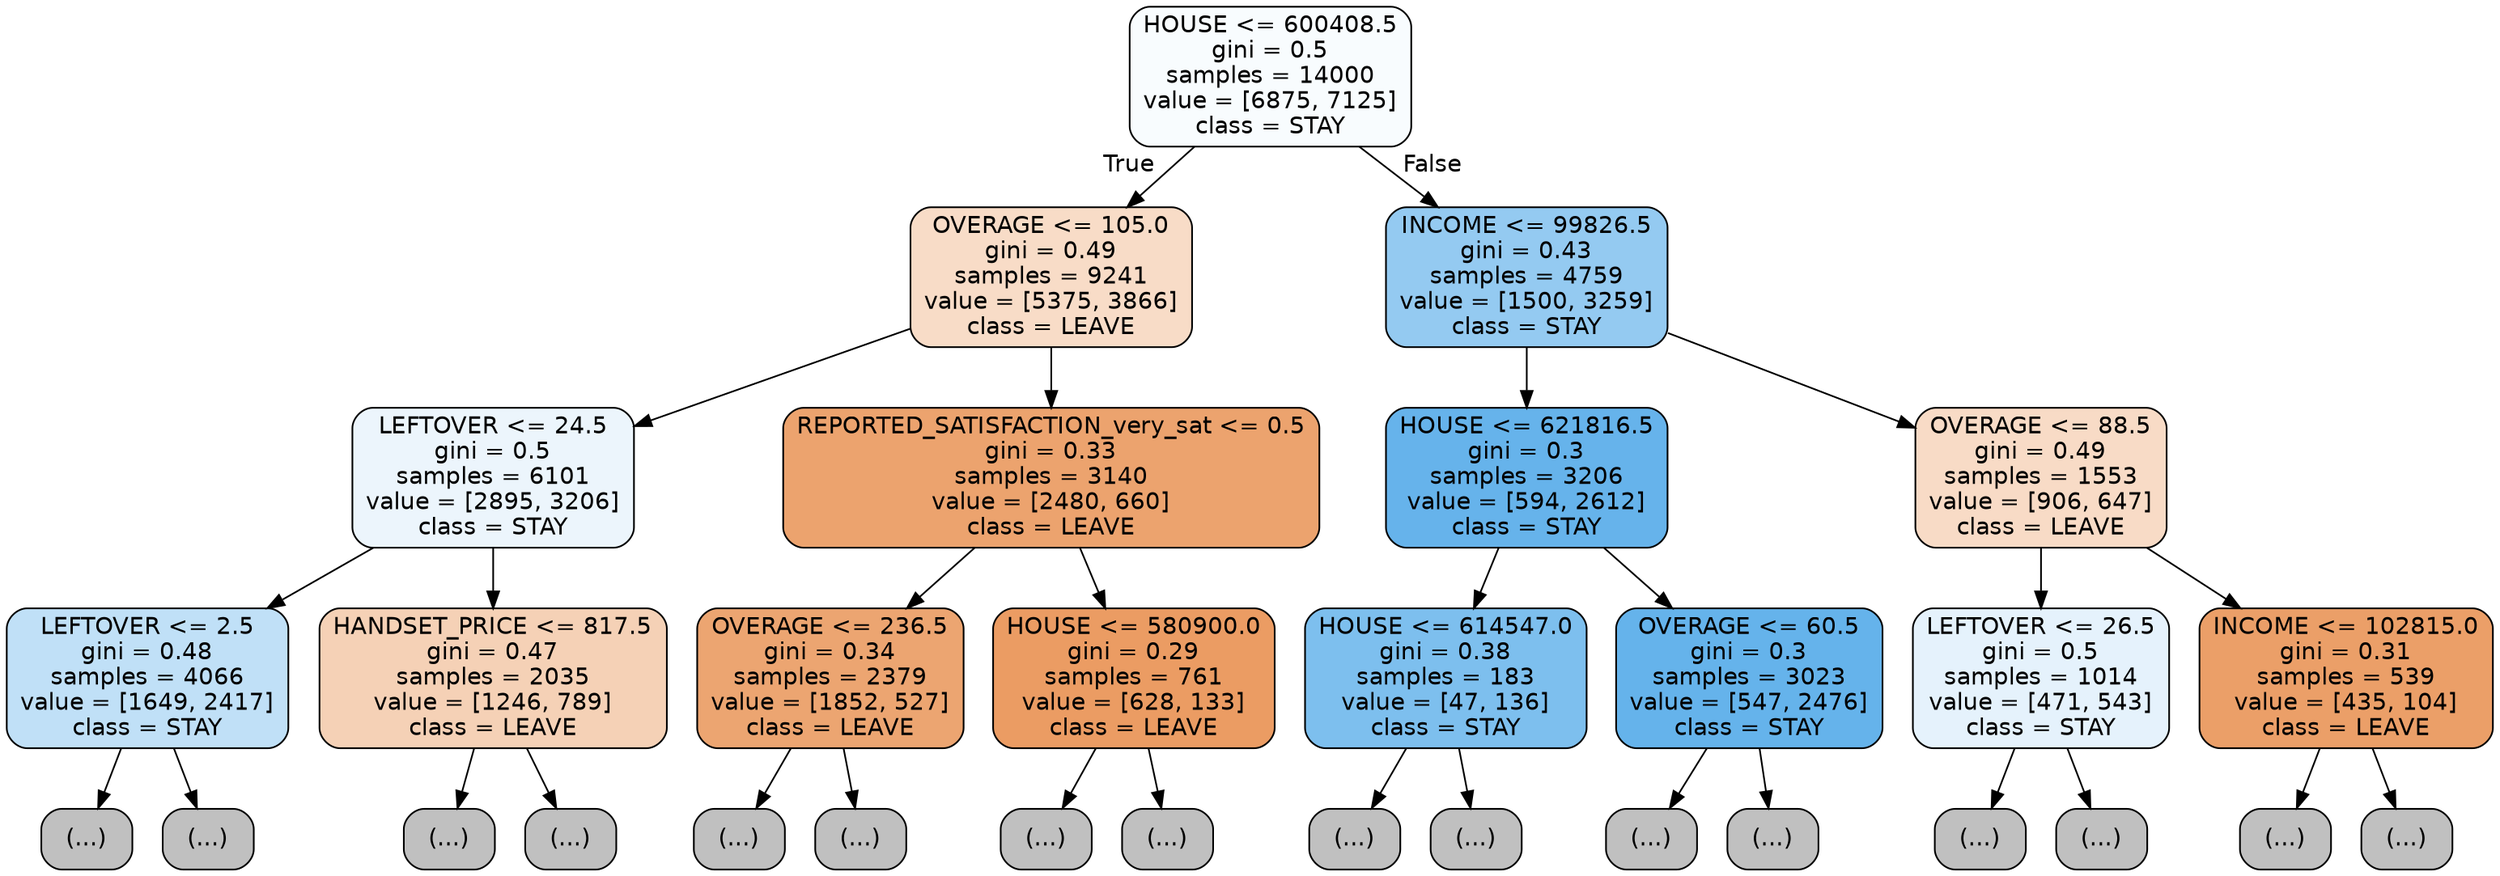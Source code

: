 digraph Tree {
node [shape=box, style="filled, rounded", color="black", fontname="helvetica"] ;
edge [fontname="helvetica"] ;
0 [label="HOUSE <= 600408.5\ngini = 0.5\nsamples = 14000\nvalue = [6875, 7125]\nclass = STAY", fillcolor="#f8fcfe"] ;
1 [label="OVERAGE <= 105.0\ngini = 0.49\nsamples = 9241\nvalue = [5375, 3866]\nclass = LEAVE", fillcolor="#f8dcc7"] ;
0 -> 1 [labeldistance=2.5, labelangle=45, headlabel="True"] ;
2 [label="LEFTOVER <= 24.5\ngini = 0.5\nsamples = 6101\nvalue = [2895, 3206]\nclass = STAY", fillcolor="#ecf5fc"] ;
1 -> 2 ;
3 [label="LEFTOVER <= 2.5\ngini = 0.48\nsamples = 4066\nvalue = [1649, 2417]\nclass = STAY", fillcolor="#c0e0f7"] ;
2 -> 3 ;
4 [label="(...)", fillcolor="#C0C0C0"] ;
3 -> 4 ;
1075 [label="(...)", fillcolor="#C0C0C0"] ;
3 -> 1075 ;
1844 [label="HANDSET_PRICE <= 817.5\ngini = 0.47\nsamples = 2035\nvalue = [1246, 789]\nclass = LEAVE", fillcolor="#f5d1b6"] ;
2 -> 1844 ;
1845 [label="(...)", fillcolor="#C0C0C0"] ;
1844 -> 1845 ;
2850 [label="(...)", fillcolor="#C0C0C0"] ;
1844 -> 2850 ;
2905 [label="REPORTED_SATISFACTION_very_sat <= 0.5\ngini = 0.33\nsamples = 3140\nvalue = [2480, 660]\nclass = LEAVE", fillcolor="#eca36e"] ;
1 -> 2905 ;
2906 [label="OVERAGE <= 236.5\ngini = 0.34\nsamples = 2379\nvalue = [1852, 527]\nclass = LEAVE", fillcolor="#eca571"] ;
2905 -> 2906 ;
2907 [label="(...)", fillcolor="#C0C0C0"] ;
2906 -> 2907 ;
3722 [label="(...)", fillcolor="#C0C0C0"] ;
2906 -> 3722 ;
3841 [label="HOUSE <= 580900.0\ngini = 0.29\nsamples = 761\nvalue = [628, 133]\nclass = LEAVE", fillcolor="#eb9c63"] ;
2905 -> 3841 ;
3842 [label="(...)", fillcolor="#C0C0C0"] ;
3841 -> 3842 ;
4103 [label="(...)", fillcolor="#C0C0C0"] ;
3841 -> 4103 ;
4110 [label="INCOME <= 99826.5\ngini = 0.43\nsamples = 4759\nvalue = [1500, 3259]\nclass = STAY", fillcolor="#94caf1"] ;
0 -> 4110 [labeldistance=2.5, labelangle=-45, headlabel="False"] ;
4111 [label="HOUSE <= 621816.5\ngini = 0.3\nsamples = 3206\nvalue = [594, 2612]\nclass = STAY", fillcolor="#66b3eb"] ;
4110 -> 4111 ;
4112 [label="HOUSE <= 614547.0\ngini = 0.38\nsamples = 183\nvalue = [47, 136]\nclass = STAY", fillcolor="#7dbfee"] ;
4111 -> 4112 ;
4113 [label="(...)", fillcolor="#C0C0C0"] ;
4112 -> 4113 ;
4156 [label="(...)", fillcolor="#C0C0C0"] ;
4112 -> 4156 ;
4189 [label="OVERAGE <= 60.5\ngini = 0.3\nsamples = 3023\nvalue = [547, 2476]\nclass = STAY", fillcolor="#65b3eb"] ;
4111 -> 4189 ;
4190 [label="(...)", fillcolor="#C0C0C0"] ;
4189 -> 4190 ;
4707 [label="(...)", fillcolor="#C0C0C0"] ;
4189 -> 4707 ;
5290 [label="OVERAGE <= 88.5\ngini = 0.49\nsamples = 1553\nvalue = [906, 647]\nclass = LEAVE", fillcolor="#f8dbc6"] ;
4110 -> 5290 ;
5291 [label="LEFTOVER <= 26.5\ngini = 0.5\nsamples = 1014\nvalue = [471, 543]\nclass = STAY", fillcolor="#e5f2fc"] ;
5290 -> 5291 ;
5292 [label="(...)", fillcolor="#C0C0C0"] ;
5291 -> 5292 ;
5633 [label="(...)", fillcolor="#C0C0C0"] ;
5291 -> 5633 ;
5806 [label="INCOME <= 102815.0\ngini = 0.31\nsamples = 539\nvalue = [435, 104]\nclass = LEAVE", fillcolor="#eb9f68"] ;
5290 -> 5806 ;
5807 [label="(...)", fillcolor="#C0C0C0"] ;
5806 -> 5807 ;
5824 [label="(...)", fillcolor="#C0C0C0"] ;
5806 -> 5824 ;
}